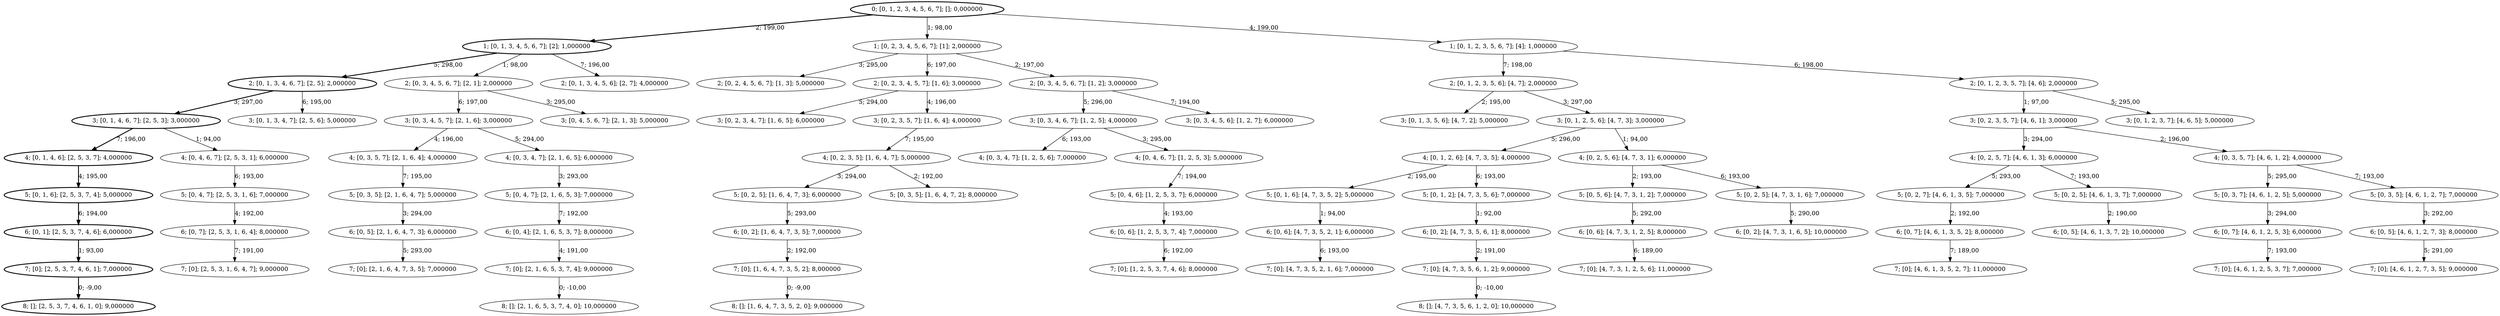 strict digraph G {
  1 [ style="solid" label="5; [0, 3, 7]; [4, 6, 1, 2, 5]; 5,000000" ];
  2 [ style="solid" label="3; [0, 2, 3, 4, 7]; [1, 6, 5]; 6,000000" ];
  3 [ style="solid" label="4; [0, 3, 4, 7]; [1, 2, 5, 6]; 7,000000" ];
  4 [ style="bold" label="1; [0, 1, 3, 4, 5, 6, 7]; [2]; 1,000000" ];
  5 [ style="bold" label="3; [0, 1, 4, 6, 7]; [2, 5, 3]; 3,000000" ];
  6 [ style="solid" label="3; [0, 2, 3, 5, 7]; [4, 6, 1]; 3,000000" ];
  7 [ style="solid" label="5; [0, 2, 7]; [4, 6, 1, 3, 5]; 7,000000" ];
  8 [ style="bold" label="7; [0]; [2, 5, 3, 7, 4, 6, 1]; 7,000000" ];
  9 [ style="solid" label="4; [0, 2, 5, 7]; [4, 6, 1, 3]; 6,000000" ];
  10 [ style="solid" label="5; [0, 3, 5]; [2, 1, 6, 4, 7]; 5,000000" ];
  11 [ style="bold" label="2; [0, 1, 3, 4, 6, 7]; [2, 5]; 2,000000" ];
  12 [ style="solid" label="3; [0, 1, 3, 4, 7]; [2, 5, 6]; 5,000000" ];
  13 [ style="solid" label="3; [0, 3, 4, 6, 7]; [1, 2, 5]; 4,000000" ];
  14 [ style="solid" label="7; [0]; [4, 6, 1, 2, 7, 3, 5]; 9,000000" ];
  15 [ style="solid" label="7; [0]; [4, 7, 3, 1, 2, 5, 6]; 11,000000" ];
  16 [ style="solid" label="4; [0, 4, 6, 7]; [1, 2, 5, 3]; 5,000000" ];
  17 [ style="solid" label="6; [0, 6]; [1, 2, 5, 3, 7, 4]; 7,000000" ];
  18 [ style="solid" label="7; [0]; [4, 6, 1, 2, 5, 3, 7]; 7,000000" ];
  19 [ style="solid" label="2; [0, 3, 4, 5, 6, 7]; [2, 1]; 2,000000" ];
  20 [ style="solid" label="6; [0, 5]; [4, 6, 1, 2, 7, 3]; 8,000000" ];
  21 [ style="solid" label="1; [0, 2, 3, 4, 5, 6, 7]; [1]; 2,000000" ];
  22 [ style="solid" label="6; [0, 7]; [4, 6, 1, 2, 5, 3]; 6,000000" ];
  23 [ style="solid" label="5; [0, 2, 5]; [1, 6, 4, 7, 3]; 6,000000" ];
  24 [ style="solid" label="4; [0, 3, 5, 7]; [4, 6, 1, 2]; 4,000000" ];
  25 [ style="bold" label="5; [0, 1, 6]; [2, 5, 3, 7, 4]; 5,000000" ];
  26 [ style="solid" label="3; [0, 1, 2, 3, 7]; [4, 6, 5]; 5,000000" ];
  27 [ style="solid" label="4; [0, 3, 5, 7]; [2, 1, 6, 4]; 4,000000" ];
  28 [ style="bold" label="6; [0, 1]; [2, 5, 3, 7, 4, 6]; 6,000000" ];
  29 [ style="solid" label="7; [0]; [2, 1, 6, 5, 3, 7, 4]; 9,000000" ];
  30 [ style="solid" label="3; [0, 3, 4, 5, 7]; [2, 1, 6]; 3,000000" ];
  31 [ style="solid" label="5; [0, 1, 6]; [4, 7, 3, 5, 2]; 5,000000" ];
  32 [ style="bold" label="8; []; [2, 5, 3, 7, 4, 6, 1, 0]; 9,000000" ];
  33 [ style="solid" label="3; [0, 4, 5, 6, 7]; [2, 1, 3]; 5,000000" ];
  34 [ style="bold" label="4; [0, 1, 4, 6]; [2, 5, 3, 7]; 4,000000" ];
  35 [ style="solid" label="5; [0, 5, 6]; [4, 7, 3, 1, 2]; 7,000000" ];
  36 [ style="bold" label="0; [0, 1, 2, 3, 4, 5, 6, 7]; []; 0,000000" ];
  37 [ style="solid" label="7; [0]; [1, 2, 5, 3, 7, 4, 6]; 8,000000" ];
  38 [ style="solid" label="8; []; [1, 6, 4, 7, 3, 5, 2, 0]; 9,000000" ];
  39 [ style="solid" label="4; [0, 3, 4, 7]; [2, 1, 6, 5]; 6,000000" ];
  40 [ style="solid" label="6; [0, 2]; [4, 7, 3, 5, 6, 1]; 8,000000" ];
  41 [ style="solid" label="5; [0, 1, 2]; [4, 7, 3, 5, 6]; 7,000000" ];
  42 [ style="solid" label="3; [0, 3, 4, 5, 6]; [1, 2, 7]; 6,000000" ];
  43 [ style="solid" label="5; [0, 2, 5]; [4, 7, 3, 1, 6]; 7,000000" ];
  44 [ style="solid" label="6; [0, 6]; [4, 7, 3, 1, 2, 5]; 8,000000" ];
  45 [ style="solid" label="8; []; [4, 7, 3, 5, 6, 1, 2, 0]; 10,000000" ];
  46 [ style="solid" label="1; [0, 1, 2, 3, 5, 6, 7]; [4]; 1,000000" ];
  47 [ style="solid" label="4; [0, 4, 6, 7]; [2, 5, 3, 1]; 6,000000" ];
  48 [ style="solid" label="2; [0, 2, 4, 5, 6, 7]; [1, 3]; 5,000000" ];
  49 [ style="solid" label="6; [0, 2]; [4, 7, 3, 1, 6, 5]; 10,000000" ];
  50 [ style="solid" label="7; [0]; [1, 6, 4, 7, 3, 5, 2]; 8,000000" ];
  51 [ style="solid" label="6; [0, 6]; [4, 7, 3, 5, 2, 1]; 6,000000" ];
  52 [ style="solid" label="7; [0]; [2, 5, 3, 1, 6, 4, 7]; 9,000000" ];
  53 [ style="solid" label="2; [0, 1, 2, 3, 5, 6]; [4, 7]; 2,000000" ];
  54 [ style="solid" label="7; [0]; [2, 1, 6, 4, 7, 3, 5]; 7,000000" ];
  55 [ style="solid" label="3; [0, 1, 3, 5, 6]; [4, 7, 2]; 5,000000" ];
  56 [ style="solid" label="5; [0, 3, 5]; [4, 6, 1, 2, 7]; 7,000000" ];
  57 [ style="solid" label="5; [0, 2, 5]; [4, 6, 1, 3, 7]; 7,000000" ];
  58 [ style="solid" label="7; [0]; [4, 6, 1, 3, 5, 2, 7]; 11,000000" ];
  59 [ style="solid" label="6; [0, 2]; [1, 6, 4, 7, 3, 5]; 7,000000" ];
  60 [ style="solid" label="8; []; [2, 1, 6, 5, 3, 7, 4, 0]; 10,000000" ];
  61 [ style="solid" label="6; [0, 5]; [4, 6, 1, 3, 7, 2]; 10,000000" ];
  62 [ style="solid" label="3; [0, 1, 2, 5, 6]; [4, 7, 3]; 3,000000" ];
  63 [ style="solid" label="6; [0, 7]; [4, 6, 1, 3, 5, 2]; 8,000000" ];
  64 [ style="solid" label="7; [0]; [4, 7, 3, 5, 6, 1, 2]; 9,000000" ];
  65 [ style="solid" label="5; [0, 3, 5]; [1, 6, 4, 7, 2]; 8,000000" ];
  66 [ style="solid" label="2; [0, 1, 3, 4, 5, 6]; [2, 7]; 4,000000" ];
  67 [ style="solid" label="4; [0, 1, 2, 6]; [4, 7, 3, 5]; 4,000000" ];
  68 [ style="solid" label="7; [0]; [4, 7, 3, 5, 2, 1, 6]; 7,000000" ];
  69 [ style="solid" label="6; [0, 7]; [2, 5, 3, 1, 6, 4]; 8,000000" ];
  70 [ style="solid" label="2; [0, 2, 3, 4, 5, 7]; [1, 6]; 3,000000" ];
  71 [ style="solid" label="4; [0, 2, 3, 5]; [1, 6, 4, 7]; 5,000000" ];
  72 [ style="solid" label="6; [0, 4]; [2, 1, 6, 5, 3, 7]; 8,000000" ];
  73 [ style="solid" label="5; [0, 4, 6]; [1, 2, 5, 3, 7]; 6,000000" ];
  74 [ style="solid" label="2; [0, 1, 2, 3, 5, 7]; [4, 6]; 2,000000" ];
  75 [ style="solid" label="4; [0, 2, 5, 6]; [4, 7, 3, 1]; 6,000000" ];
  76 [ style="solid" label="3; [0, 2, 3, 5, 7]; [1, 6, 4]; 4,000000" ];
  77 [ style="solid" label="5; [0, 4, 7]; [2, 5, 3, 1, 6]; 7,000000" ];
  78 [ style="solid" label="6; [0, 5]; [2, 1, 6, 4, 7, 3]; 6,000000" ];
  79 [ style="solid" label="2; [0, 3, 4, 5, 6, 7]; [1, 2]; 3,000000" ];
  80 [ style="solid" label="5; [0, 4, 7]; [2, 1, 6, 5, 3]; 7,000000" ];
  24 -> 1 [ style="solid" label="5; 295,00" ];
  70 -> 2 [ style="solid" label="5; 294,00" ];
  13 -> 3 [ style="solid" label="6; 193,00" ];
  36 -> 4 [ style="bold" label="2; 199,00" ];
  11 -> 5 [ style="bold" label="3; 297,00" ];
  74 -> 6 [ style="solid" label="1; 97,00" ];
  9 -> 7 [ style="solid" label="5; 293,00" ];
  28 -> 8 [ style="bold" label="1; 93,00" ];
  6 -> 9 [ style="solid" label="3; 294,00" ];
  27 -> 10 [ style="solid" label="7; 195,00" ];
  4 -> 11 [ style="bold" label="5; 298,00" ];
  11 -> 12 [ style="solid" label="6; 195,00" ];
  79 -> 13 [ style="solid" label="5; 296,00" ];
  20 -> 14 [ style="solid" label="5; 291,00" ];
  44 -> 15 [ style="solid" label="6; 189,00" ];
  13 -> 16 [ style="solid" label="3; 295,00" ];
  73 -> 17 [ style="solid" label="4; 193,00" ];
  22 -> 18 [ style="solid" label="7; 193,00" ];
  4 -> 19 [ style="solid" label="1; 98,00" ];
  56 -> 20 [ style="solid" label="3; 292,00" ];
  36 -> 21 [ style="solid" label="1; 98,00" ];
  1 -> 22 [ style="solid" label="3; 294,00" ];
  71 -> 23 [ style="solid" label="3; 294,00" ];
  6 -> 24 [ style="solid" label="2; 196,00" ];
  34 -> 25 [ style="bold" label="4; 195,00" ];
  74 -> 26 [ style="solid" label="5; 295,00" ];
  30 -> 27 [ style="solid" label="4; 196,00" ];
  25 -> 28 [ style="bold" label="6; 194,00" ];
  72 -> 29 [ style="solid" label="4; 191,00" ];
  19 -> 30 [ style="solid" label="6; 197,00" ];
  67 -> 31 [ style="solid" label="2; 195,00" ];
  8 -> 32 [ style="bold" label="0; -9,00" ];
  19 -> 33 [ style="solid" label="3; 295,00" ];
  5 -> 34 [ style="bold" label="7; 196,00" ];
  75 -> 35 [ style="solid" label="2; 193,00" ];
  17 -> 37 [ style="solid" label="6; 192,00" ];
  50 -> 38 [ style="solid" label="0; -9,00" ];
  30 -> 39 [ style="solid" label="5; 294,00" ];
  41 -> 40 [ style="solid" label="1; 92,00" ];
  67 -> 41 [ style="solid" label="6; 193,00" ];
  79 -> 42 [ style="solid" label="7; 194,00" ];
  75 -> 43 [ style="solid" label="6; 193,00" ];
  35 -> 44 [ style="solid" label="5; 292,00" ];
  64 -> 45 [ style="solid" label="0; -10,00" ];
  36 -> 46 [ style="solid" label="4; 199,00" ];
  5 -> 47 [ style="solid" label="1; 94,00" ];
  21 -> 48 [ style="solid" label="3; 295,00" ];
  43 -> 49 [ style="solid" label="5; 290,00" ];
  59 -> 50 [ style="solid" label="2; 192,00" ];
  31 -> 51 [ style="solid" label="1; 94,00" ];
  69 -> 52 [ style="solid" label="7; 191,00" ];
  46 -> 53 [ style="solid" label="7; 198,00" ];
  78 -> 54 [ style="solid" label="5; 293,00" ];
  53 -> 55 [ style="solid" label="2; 195,00" ];
  24 -> 56 [ style="solid" label="7; 193,00" ];
  9 -> 57 [ style="solid" label="7; 193,00" ];
  63 -> 58 [ style="solid" label="7; 189,00" ];
  23 -> 59 [ style="solid" label="5; 293,00" ];
  29 -> 60 [ style="solid" label="0; -10,00" ];
  57 -> 61 [ style="solid" label="2; 190,00" ];
  53 -> 62 [ style="solid" label="3; 297,00" ];
  7 -> 63 [ style="solid" label="2; 192,00" ];
  40 -> 64 [ style="solid" label="2; 191,00" ];
  71 -> 65 [ style="solid" label="2; 192,00" ];
  4 -> 66 [ style="solid" label="7; 196,00" ];
  62 -> 67 [ style="solid" label="5; 296,00" ];
  51 -> 68 [ style="solid" label="6; 193,00" ];
  77 -> 69 [ style="solid" label="4; 192,00" ];
  21 -> 70 [ style="solid" label="6; 197,00" ];
  76 -> 71 [ style="solid" label="7; 195,00" ];
  80 -> 72 [ style="solid" label="7; 192,00" ];
  16 -> 73 [ style="solid" label="7; 194,00" ];
  46 -> 74 [ style="solid" label="6; 198,00" ];
  62 -> 75 [ style="solid" label="1; 94,00" ];
  70 -> 76 [ style="solid" label="4; 196,00" ];
  47 -> 77 [ style="solid" label="6; 193,00" ];
  10 -> 78 [ style="solid" label="3; 294,00" ];
  21 -> 79 [ style="solid" label="2; 197,00" ];
  39 -> 80 [ style="solid" label="3; 293,00" ];
}

